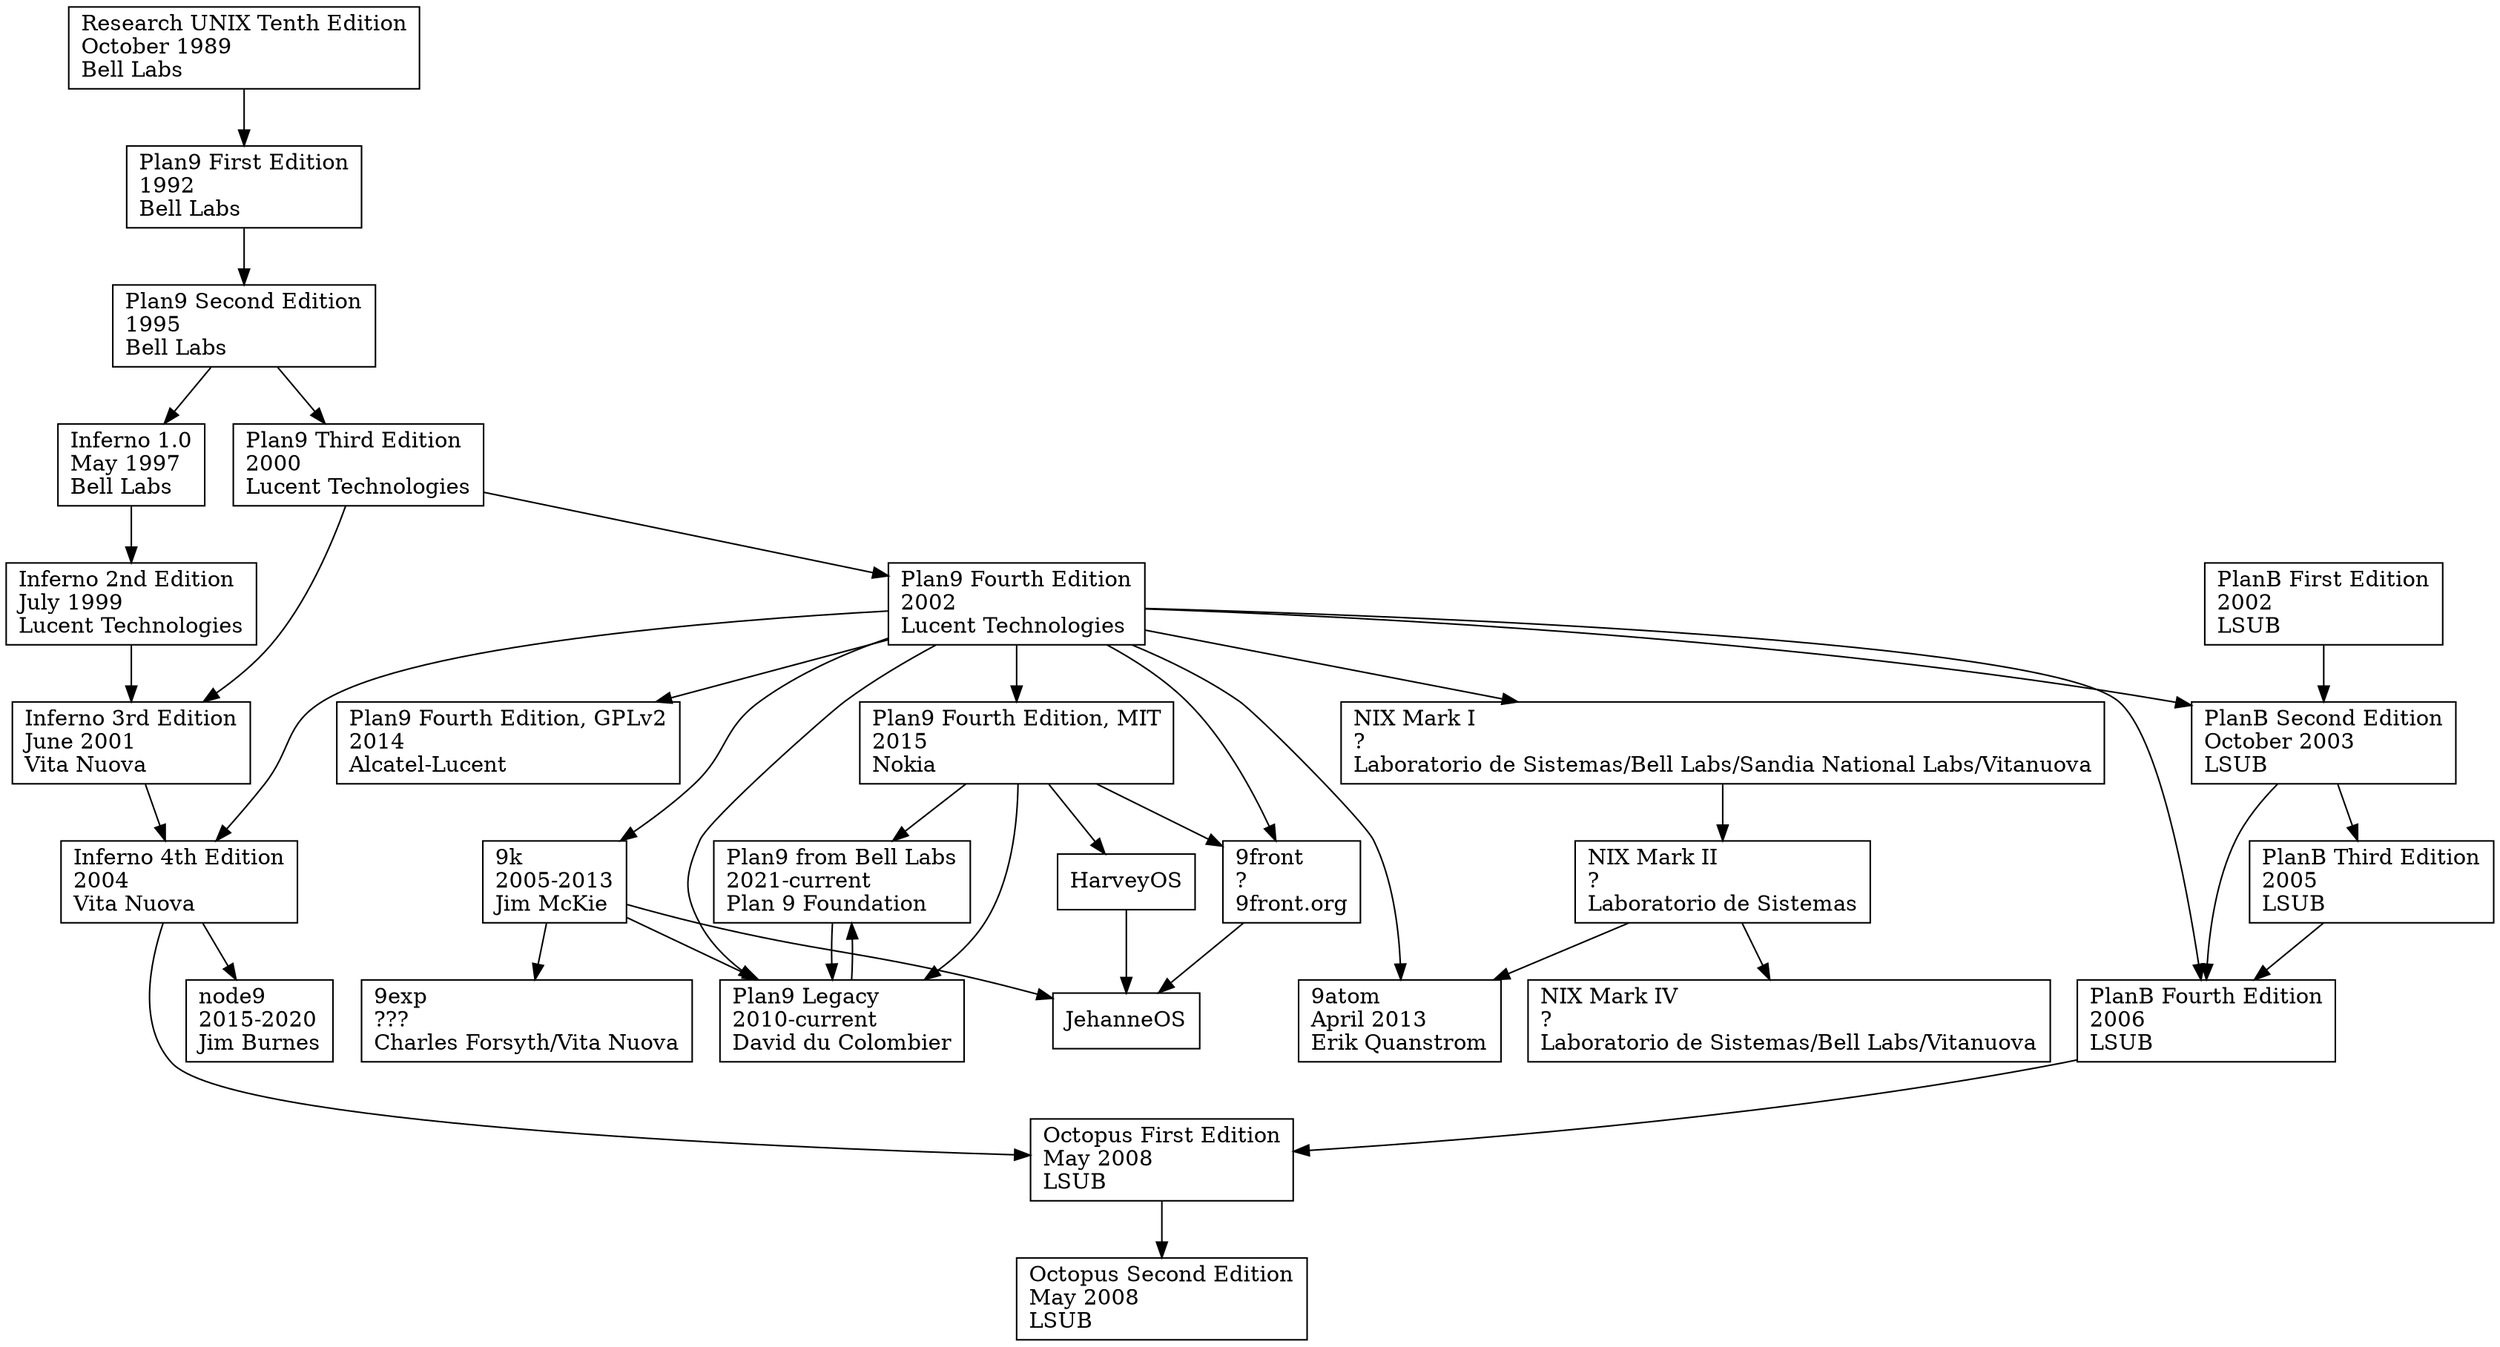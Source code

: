 digraph D {

        node [shape=record];

        // --------------------
        // Research UNIX
        // See various UNIX histories for details
        unix10ed [label="Research UNIX Tenth Edition\lOctober 1989\lBell Labs\l"]


        // --------------------
        // Plan 9 from Bell Labs

        p91ed [label="Plan9 First Edition\l1992\lBell Labs\l"]
        unix10ed      -> p91ed

        p92ed [label="Plan9 Second Edition\l1995\lBell Labs\l"]
        p91ed         -> p92ed

        p93ed [label="Plan9 Third Edition\l2000\lLucent Technologies\l"]
        p92ed         -> p93ed

        p94ed [label="Plan9 Fourth Edition\l2002\lLucent Technologies\l"]
        p93ed         -> p94ed

        p94ed_gpl [label="Plan9 Fourth Edition, GPLv2\l2014\lAlcatel-Lucent\l"]
        p94ed         -> p94ed_gpl

        p94ed_mit [label="Plan9 Fourth Edition, MIT\l2015\lNokia\l"]
        p94ed         -> p94ed_mit

        p9_io [label="Plan9 from Bell Labs\l2021-current\lPlan 9 Foundation\l"]
        p94ed_mit     -> p9_io
        p9legacy      -> p9_io  // FIXME: is this accurate?


        // --------------------
        // 9k
        // Jim McKie's 64bit port at Bell Labs

        p9k [label="9k\l2005-2013\lJim McKie\l"]
        p94ed         -> p9k


        // --------------------
        // 9legacy
        // originally, a set of patches against sources @ Bell Labs, maintained by David du Colombier
        // now a full distrubtion, at 9legacy.org

        p9legacy [label="Plan9 Legacy\l2010-current\lDavid du Colombier\l"]
        p94ed         -> p9legacy
        p94ed_mit     -> p9legacy
        p9_io         -> p9legacy
        p9k           -> p9legacy


        // --------------------
        // 9exp
        // Charles Forsyth's 64 bit kernel
        p9exp [label="9exp\l???\lCharles Forsyth/Vita Nuova\l"]
        p9k           -> p9exp


        // --------------------
        // Inferno

        inferno1ed [label="Inferno 1.0\lMay 1997\lBell Labs\l"]
        p92ed         -> inferno1ed

        inferno2ed [label="Inferno 2nd Edition\lJuly 1999\lLucent Technologies\l"]
        inferno1ed    -> inferno2ed

        inferno3ed [label="Inferno 3rd Edition\lJune 2001\lVita Nuova\l"]
        inferno2ed    -> inferno3ed
        p93ed         -> inferno3ed

        inferno4ed [label="Inferno 4th Edition\l2004\lVita Nuova\l"]
        inferno3ed    -> inferno4ed
        p94ed         -> inferno4ed


        // --------------------
        // Plan B
        // nemo & co

        // nemo: not based on Plan9
        planb1ed [label="PlanB First Edition\l2002\lLSUB\l"]

        // nemo: based on 4th edition
        // 2nd edition user manaul (PostScript) has October 2003 date
        planb2ed [label="PlanB Second Edition\lOctober 2003\lLSUB\l"]
        planb1ed      -> planb2ed
        p94ed         -> planb2ed

        // 3rd ed user manual, GSYC-TR-2005-04
        planb3ed [label="PlanB Third Edition\l2005\lLSUB\l"]
        planb2ed      -> planb3ed

        // 4th ed user manual
        // 4th ed source at https://github.com/fjballest/planb
        planb4ed [label="PlanB Fourth Edition\l2006\lLSUB\l"]
        planb2ed      -> planb4ed
        planb3ed      -> planb4ed
        p94ed         -> planb4ed


        // --------------------
        // Octopus
        octopus1ed [label="Octopus First Edition\lMay 2008\lLSUB\l"]
        planb4ed      -> octopus1ed
        inferno4ed    -> octopus1ed

        // 2nd Edition
        octopus2ed [label="Octopus Second Edition\lMay 2008\lLSUB\l"]
        octopus1ed    -> octopus2ed


        // --------------------
        // NIX

        nixmk1 [label="NIX Mark I\l?\lLaboratorio de Sistemas/Bell Labs/Sandia National Labs/Vitanuova\l"]
        p94ed         -> nixmk1

        nixmk2 [label="NIX Mark II\l?\lLaboratorio de Sistemas\l"]
        nixmk1        -> nixmk2

        nixmk4 [label="NIX Mark IV\l?\lLaboratorio de Sistemas/Bell Labs/Vitanuova\l"]
        nixmk2        -> nixmk4


        // --------------------
        // 9atom

        p9atom [label="9atom\lApril 2013\lErik Quanstrom\l"]
        nixmk2        -> p9atom
        p94ed         -> p9atom


        // --------------------
        // 9front

        p9front [label="9front\l?\l9front.org\l"]
        p94ed         -> p9front
        p94ed_mit     -> p9front


        // --------------------
        // node9

        node9 [label="node9\l2015-2020\lJim Burnes\l"]
        inferno4ed    -> node9


        // --------------------
        // Inferno for Sheevaplug (Marvell Kirkwood)
        // https://github.com/mjl-/inferno-kirkwood

        //inferno_kirkwood [label="Inferno for Kirkwood\l2010\lMechiel Lukkien\l"]
        //inferno4ed    -> inferno_kirkwood


        // --------------------
        // Inferno for Nintendo DS

        //inferno_ds [label="Inferno for Nintendo DS\l2010\lMechiel Lukkien/Noah Evans/Salva Peiró\l"]
        //inferno4ed    -> inferno_ds


        // --------------------
        // Inferno for the Openmoko 1973/FreeRunner phone
        // https://github.com/Plan9-Archive/inferno-openmoko

        //inferno_openmoko [label="Inferno for Openmoko\l2009\lUnknown\l"]
        //inferno4ed    -> inferno_openmoko


        // --------------------
        // Harvey

        harvey [label="HarveyOS\l"]
        p94ed_mit     -> harvey


        // --------------------
        // Jehanne

        jehanne [label="JehanneOS\l"]
        p9front       -> jehanne
        harvey        -> jehanne
        p9k           -> jehanne
}